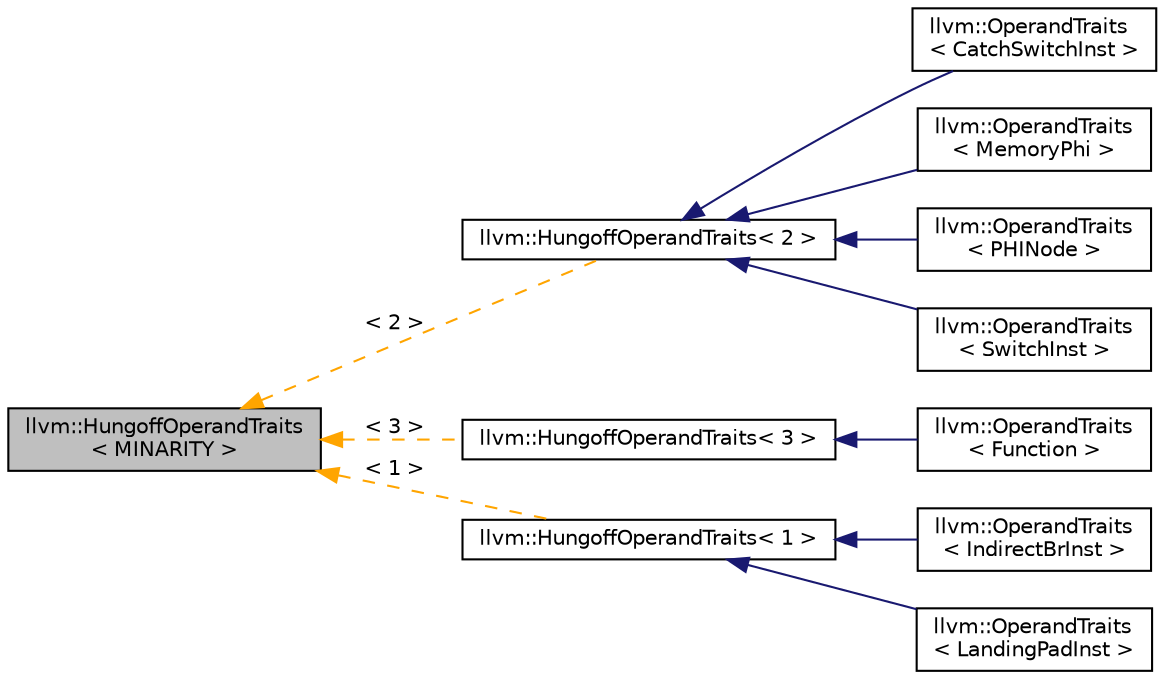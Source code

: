 digraph "llvm::HungoffOperandTraits&lt; MINARITY &gt;"
{
 // LATEX_PDF_SIZE
  bgcolor="transparent";
  edge [fontname="Helvetica",fontsize="10",labelfontname="Helvetica",labelfontsize="10"];
  node [fontname="Helvetica",fontsize="10",shape="box"];
  rankdir="LR";
  Node1 [label="llvm::HungoffOperandTraits\l\< MINARITY \>",height=0.2,width=0.4,color="black", fillcolor="grey75", style="filled", fontcolor="black",tooltip="HungoffOperandTraits - determine the allocation regime of the Use array when it is not a prefix to th..."];
  Node1 -> Node2 [dir="back",color="orange",fontsize="10",style="dashed",label=" \< 2 \>" ,fontname="Helvetica"];
  Node2 [label="llvm::HungoffOperandTraits\< 2 \>",height=0.2,width=0.4,color="black",URL="$structllvm_1_1HungoffOperandTraits.html",tooltip=" "];
  Node2 -> Node3 [dir="back",color="midnightblue",fontsize="10",style="solid",fontname="Helvetica"];
  Node3 [label="llvm::OperandTraits\l\< CatchSwitchInst \>",height=0.2,width=0.4,color="black",URL="$structllvm_1_1OperandTraits_3_01CatchSwitchInst_01_4.html",tooltip=" "];
  Node2 -> Node4 [dir="back",color="midnightblue",fontsize="10",style="solid",fontname="Helvetica"];
  Node4 [label="llvm::OperandTraits\l\< MemoryPhi \>",height=0.2,width=0.4,color="black",URL="$structllvm_1_1OperandTraits_3_01MemoryPhi_01_4.html",tooltip=" "];
  Node2 -> Node5 [dir="back",color="midnightblue",fontsize="10",style="solid",fontname="Helvetica"];
  Node5 [label="llvm::OperandTraits\l\< PHINode \>",height=0.2,width=0.4,color="black",URL="$structllvm_1_1OperandTraits_3_01PHINode_01_4.html",tooltip=" "];
  Node2 -> Node6 [dir="back",color="midnightblue",fontsize="10",style="solid",fontname="Helvetica"];
  Node6 [label="llvm::OperandTraits\l\< SwitchInst \>",height=0.2,width=0.4,color="black",URL="$structllvm_1_1OperandTraits_3_01SwitchInst_01_4.html",tooltip=" "];
  Node1 -> Node7 [dir="back",color="orange",fontsize="10",style="dashed",label=" \< 3 \>" ,fontname="Helvetica"];
  Node7 [label="llvm::HungoffOperandTraits\< 3 \>",height=0.2,width=0.4,color="black",URL="$structllvm_1_1HungoffOperandTraits.html",tooltip=" "];
  Node7 -> Node8 [dir="back",color="midnightblue",fontsize="10",style="solid",fontname="Helvetica"];
  Node8 [label="llvm::OperandTraits\l\< Function \>",height=0.2,width=0.4,color="black",URL="$structllvm_1_1OperandTraits_3_01Function_01_4.html",tooltip=" "];
  Node1 -> Node9 [dir="back",color="orange",fontsize="10",style="dashed",label=" \< 1 \>" ,fontname="Helvetica"];
  Node9 [label="llvm::HungoffOperandTraits\< 1 \>",height=0.2,width=0.4,color="black",URL="$structllvm_1_1HungoffOperandTraits.html",tooltip=" "];
  Node9 -> Node10 [dir="back",color="midnightblue",fontsize="10",style="solid",fontname="Helvetica"];
  Node10 [label="llvm::OperandTraits\l\< IndirectBrInst \>",height=0.2,width=0.4,color="black",URL="$structllvm_1_1OperandTraits_3_01IndirectBrInst_01_4.html",tooltip=" "];
  Node9 -> Node11 [dir="back",color="midnightblue",fontsize="10",style="solid",fontname="Helvetica"];
  Node11 [label="llvm::OperandTraits\l\< LandingPadInst \>",height=0.2,width=0.4,color="black",URL="$structllvm_1_1OperandTraits_3_01LandingPadInst_01_4.html",tooltip=" "];
}
